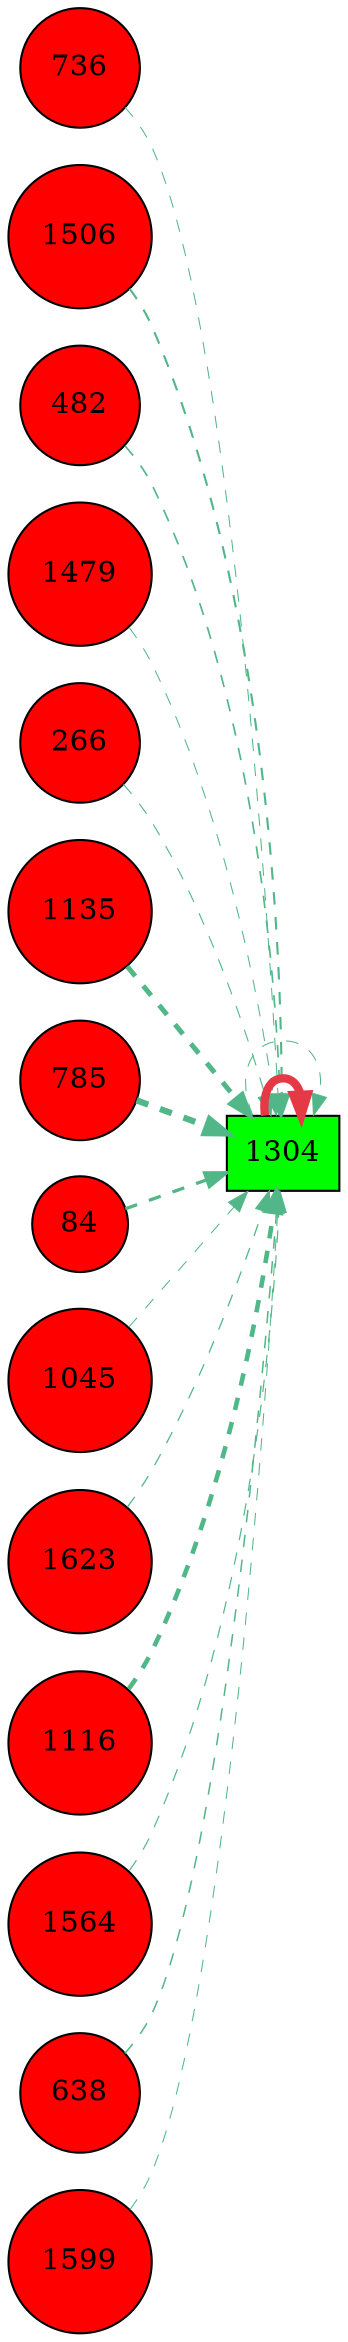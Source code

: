 digraph G{
rankdir=LR;
736 [style=filled, shape=circle, fillcolor="#fe0000", label="736"];
1506 [style=filled, shape=circle, fillcolor="#fe0000", label="1506"];
482 [style=filled, shape=circle, fillcolor="#fe0000", label="482"];
1479 [style=filled, shape=circle, fillcolor="#fe0000", label="1479"];
266 [style=filled, shape=circle, fillcolor="#fe0000", label="266"];
1135 [style=filled, shape=circle, fillcolor="#fe0000", label="1135"];
785 [style=filled, shape=circle, fillcolor="#fe0000", label="785"];
84 [style=filled, shape=circle, fillcolor="#fe0000", label="84"];
1045 [style=filled, shape=circle, fillcolor="#fe0000", label="1045"];
1623 [style=filled, shape=circle, fillcolor="#fe0000", label="1623"];
1304 [style=filled, shape=box, fillcolor="#00fe00", label="1304"];
1116 [style=filled, shape=circle, fillcolor="#fe0000", label="1116"];
1564 [style=filled, shape=circle, fillcolor="#fe0000", label="1564"];
638 [style=filled, shape=circle, fillcolor="#fe0000", label="638"];
1599 [style=filled, shape=circle, fillcolor="#fe0000", label="1599"];
1304 -> 1304 [color="#e63946",penwidth=4.00];
785 -> 1304 [color="#52b788",style=dashed,penwidth=3.00];
1135 -> 1304 [color="#52b788",style=dashed,penwidth=2.41];
1116 -> 1304 [color="#52b788",style=dashed,penwidth=2.21];
84 -> 1304 [color="#52b788",style=dashed,penwidth=1.58];
1506 -> 1304 [color="#52b788",style=dashed,penwidth=1.02];
482 -> 1304 [color="#52b788",style=dashed,penwidth=0.81];
638 -> 1304 [color="#52b788",style=dashed,penwidth=0.73];
1623 -> 1304 [color="#52b788",style=dashed,penwidth=0.62];
1564 -> 1304 [color="#52b788",style=dashed,penwidth=0.58];
266 -> 1304 [color="#52b788",style=dashed,penwidth=0.54];
1479 -> 1304 [color="#52b788",style=dashed,penwidth=0.50];
1599 -> 1304 [color="#52b788",style=dashed,penwidth=0.50];
736 -> 1304 [color="#52b788",style=dashed,penwidth=0.50];
1304 -> 1304 [color="#52b788",style=dashed,penwidth=0.50];
1045 -> 1304 [color="#52b788",style=dashed,penwidth=0.50];
}